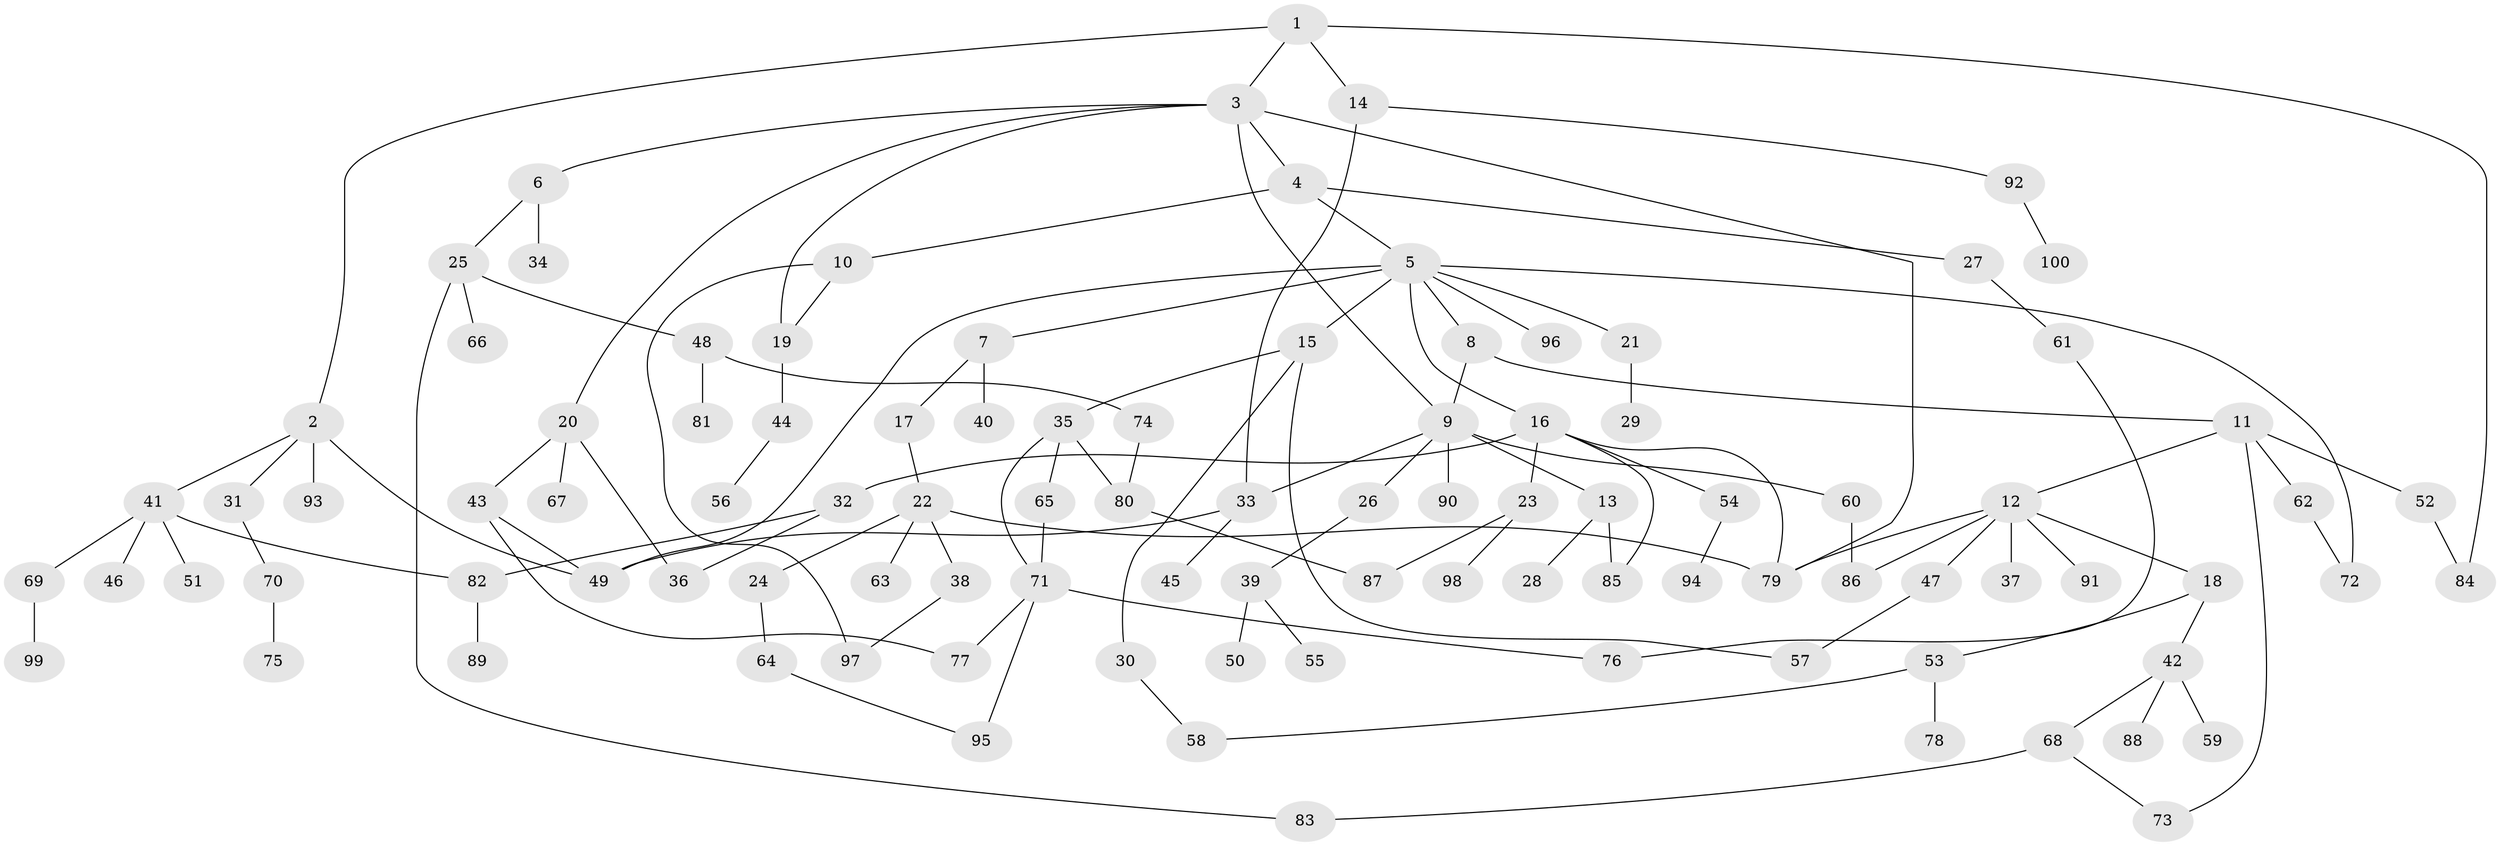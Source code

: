 // Generated by graph-tools (version 1.1) at 2025/38/02/21/25 10:38:51]
// undirected, 100 vertices, 125 edges
graph export_dot {
graph [start="1"]
  node [color=gray90,style=filled];
  1;
  2;
  3;
  4;
  5;
  6;
  7;
  8;
  9;
  10;
  11;
  12;
  13;
  14;
  15;
  16;
  17;
  18;
  19;
  20;
  21;
  22;
  23;
  24;
  25;
  26;
  27;
  28;
  29;
  30;
  31;
  32;
  33;
  34;
  35;
  36;
  37;
  38;
  39;
  40;
  41;
  42;
  43;
  44;
  45;
  46;
  47;
  48;
  49;
  50;
  51;
  52;
  53;
  54;
  55;
  56;
  57;
  58;
  59;
  60;
  61;
  62;
  63;
  64;
  65;
  66;
  67;
  68;
  69;
  70;
  71;
  72;
  73;
  74;
  75;
  76;
  77;
  78;
  79;
  80;
  81;
  82;
  83;
  84;
  85;
  86;
  87;
  88;
  89;
  90;
  91;
  92;
  93;
  94;
  95;
  96;
  97;
  98;
  99;
  100;
  1 -- 2;
  1 -- 3;
  1 -- 14;
  1 -- 84;
  2 -- 31;
  2 -- 41;
  2 -- 49;
  2 -- 93;
  3 -- 4;
  3 -- 6;
  3 -- 19;
  3 -- 20;
  3 -- 79;
  3 -- 9;
  4 -- 5;
  4 -- 10;
  4 -- 27;
  5 -- 7;
  5 -- 8;
  5 -- 15;
  5 -- 16;
  5 -- 21;
  5 -- 96;
  5 -- 72;
  5 -- 49;
  6 -- 25;
  6 -- 34;
  7 -- 17;
  7 -- 40;
  8 -- 9;
  8 -- 11;
  9 -- 13;
  9 -- 26;
  9 -- 33;
  9 -- 60;
  9 -- 90;
  10 -- 97;
  10 -- 19;
  11 -- 12;
  11 -- 52;
  11 -- 62;
  11 -- 73;
  12 -- 18;
  12 -- 37;
  12 -- 47;
  12 -- 91;
  12 -- 86;
  12 -- 79;
  13 -- 28;
  13 -- 85;
  14 -- 92;
  14 -- 33;
  15 -- 30;
  15 -- 35;
  15 -- 57;
  16 -- 23;
  16 -- 32;
  16 -- 54;
  16 -- 85;
  16 -- 79;
  17 -- 22;
  18 -- 42;
  18 -- 53;
  19 -- 44;
  20 -- 43;
  20 -- 67;
  20 -- 36;
  21 -- 29;
  22 -- 24;
  22 -- 38;
  22 -- 63;
  22 -- 79;
  23 -- 87;
  23 -- 98;
  24 -- 64;
  25 -- 48;
  25 -- 66;
  25 -- 83;
  26 -- 39;
  27 -- 61;
  30 -- 58;
  31 -- 70;
  32 -- 36;
  32 -- 82;
  33 -- 45;
  33 -- 49;
  35 -- 65;
  35 -- 80;
  35 -- 71;
  38 -- 97;
  39 -- 50;
  39 -- 55;
  41 -- 46;
  41 -- 51;
  41 -- 69;
  41 -- 82;
  42 -- 59;
  42 -- 68;
  42 -- 88;
  43 -- 49;
  43 -- 77;
  44 -- 56;
  47 -- 57;
  48 -- 74;
  48 -- 81;
  52 -- 84;
  53 -- 78;
  53 -- 58;
  54 -- 94;
  60 -- 86;
  61 -- 76;
  62 -- 72;
  64 -- 95;
  65 -- 71;
  68 -- 73;
  68 -- 83;
  69 -- 99;
  70 -- 75;
  71 -- 76;
  71 -- 77;
  71 -- 95;
  74 -- 80;
  80 -- 87;
  82 -- 89;
  92 -- 100;
}
